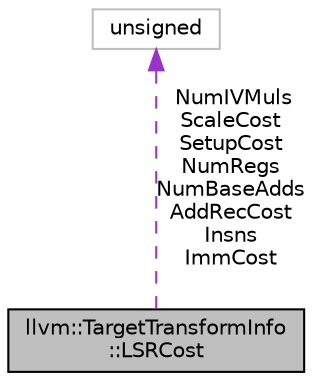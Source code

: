 digraph "llvm::TargetTransformInfo::LSRCost"
{
 // LATEX_PDF_SIZE
  bgcolor="transparent";
  edge [fontname="Helvetica",fontsize="10",labelfontname="Helvetica",labelfontsize="10"];
  node [fontname="Helvetica",fontsize="10",shape=record];
  Node1 [label="llvm::TargetTransformInfo\l::LSRCost",height=0.2,width=0.4,color="black", fillcolor="grey75", style="filled", fontcolor="black",tooltip=" "];
  Node2 -> Node1 [dir="back",color="darkorchid3",fontsize="10",style="dashed",label=" NumIVMuls\nScaleCost\nSetupCost\nNumRegs\nNumBaseAdds\nAddRecCost\nInsns\nImmCost" ,fontname="Helvetica"];
  Node2 [label="unsigned",height=0.2,width=0.4,color="grey75",tooltip=" "];
}
